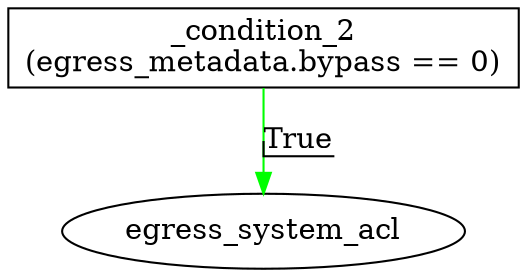 digraph egress {
_condition_2 [ shape=box label="_condition_2\n(egress_metadata.bypass == 0)"];
egress_system_acl [ label="egress_system_acl"];
_condition_2 -> egress_system_acl [color=green label="True" decorate=true ];
}
